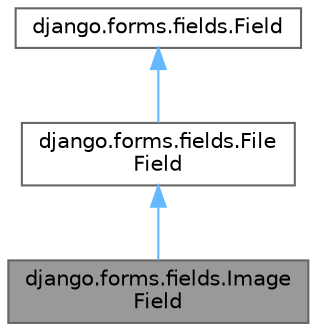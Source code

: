 digraph "django.forms.fields.ImageField"
{
 // LATEX_PDF_SIZE
  bgcolor="transparent";
  edge [fontname=Helvetica,fontsize=10,labelfontname=Helvetica,labelfontsize=10];
  node [fontname=Helvetica,fontsize=10,shape=box,height=0.2,width=0.4];
  Node1 [id="Node000001",label="django.forms.fields.Image\lField",height=0.2,width=0.4,color="gray40", fillcolor="grey60", style="filled", fontcolor="black",tooltip=" "];
  Node2 -> Node1 [id="edge1_Node000001_Node000002",dir="back",color="steelblue1",style="solid",tooltip=" "];
  Node2 [id="Node000002",label="django.forms.fields.File\lField",height=0.2,width=0.4,color="gray40", fillcolor="white", style="filled",URL="$classdjango_1_1forms_1_1fields_1_1_file_field.html",tooltip=" "];
  Node3 -> Node2 [id="edge2_Node000002_Node000003",dir="back",color="steelblue1",style="solid",tooltip=" "];
  Node3 [id="Node000003",label="django.forms.fields.Field",height=0.2,width=0.4,color="gray40", fillcolor="white", style="filled",URL="$classdjango_1_1forms_1_1fields_1_1_field.html",tooltip=" "];
}
